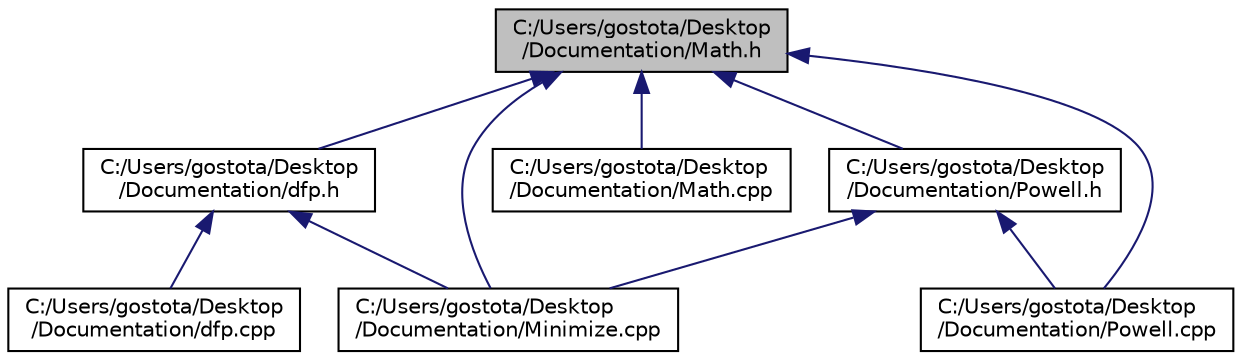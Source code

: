 digraph "C:/Users/gostota/Desktop/Documentation/Math.h"
{
  edge [fontname="Helvetica",fontsize="10",labelfontname="Helvetica",labelfontsize="10"];
  node [fontname="Helvetica",fontsize="10",shape=record];
  Node6 [label="C:/Users/gostota/Desktop\l/Documentation/Math.h",height=0.2,width=0.4,color="black", fillcolor="grey75", style="filled", fontcolor="black"];
  Node6 -> Node7 [dir="back",color="midnightblue",fontsize="10",style="solid",fontname="Helvetica"];
  Node7 [label="C:/Users/gostota/Desktop\l/Documentation/dfp.h",height=0.2,width=0.4,color="black", fillcolor="white", style="filled",URL="$dfp_8h.html"];
  Node7 -> Node8 [dir="back",color="midnightblue",fontsize="10",style="solid",fontname="Helvetica"];
  Node8 [label="C:/Users/gostota/Desktop\l/Documentation/dfp.cpp",height=0.2,width=0.4,color="black", fillcolor="white", style="filled",URL="$dfp_8cpp.html"];
  Node7 -> Node9 [dir="back",color="midnightblue",fontsize="10",style="solid",fontname="Helvetica"];
  Node9 [label="C:/Users/gostota/Desktop\l/Documentation/Minimize.cpp",height=0.2,width=0.4,color="black", fillcolor="white", style="filled",URL="$_minimize_8cpp.html"];
  Node6 -> Node10 [dir="back",color="midnightblue",fontsize="10",style="solid",fontname="Helvetica"];
  Node10 [label="C:/Users/gostota/Desktop\l/Documentation/Math.cpp",height=0.2,width=0.4,color="black", fillcolor="white", style="filled",URL="$_math_8cpp.html"];
  Node6 -> Node11 [dir="back",color="midnightblue",fontsize="10",style="solid",fontname="Helvetica"];
  Node11 [label="C:/Users/gostota/Desktop\l/Documentation/Powell.h",height=0.2,width=0.4,color="black", fillcolor="white", style="filled",URL="$_powell_8h.html"];
  Node11 -> Node9 [dir="back",color="midnightblue",fontsize="10",style="solid",fontname="Helvetica"];
  Node11 -> Node12 [dir="back",color="midnightblue",fontsize="10",style="solid",fontname="Helvetica"];
  Node12 [label="C:/Users/gostota/Desktop\l/Documentation/Powell.cpp",height=0.2,width=0.4,color="black", fillcolor="white", style="filled",URL="$_powell_8cpp.html"];
  Node6 -> Node9 [dir="back",color="midnightblue",fontsize="10",style="solid",fontname="Helvetica"];
  Node6 -> Node12 [dir="back",color="midnightblue",fontsize="10",style="solid",fontname="Helvetica"];
}
